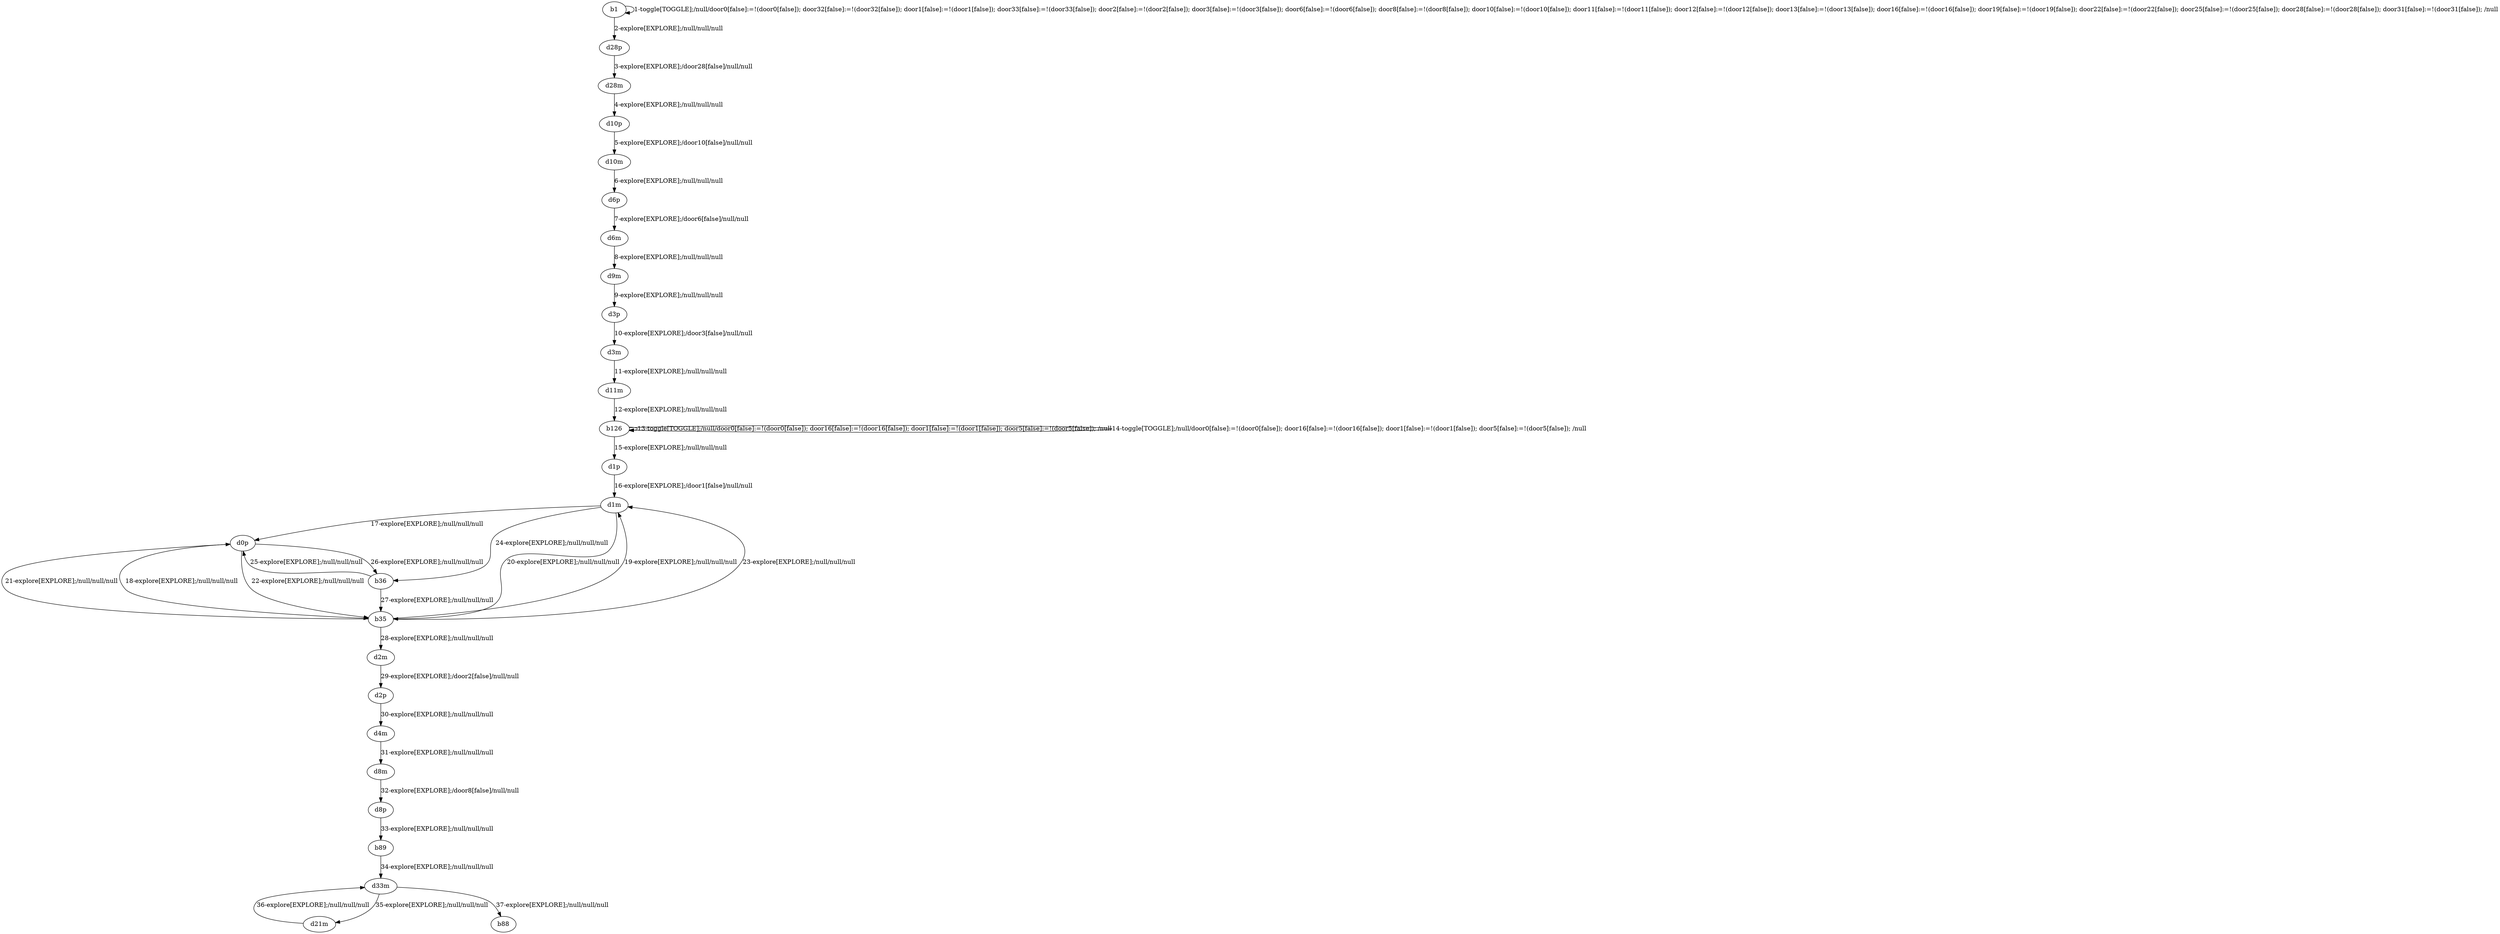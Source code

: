 # Total number of goals covered by this test: 1
# d33m --> b88

digraph g {
"b1" -> "b1" [label = "1-toggle[TOGGLE];/null/door0[false]:=!(door0[false]); door32[false]:=!(door32[false]); door1[false]:=!(door1[false]); door33[false]:=!(door33[false]); door2[false]:=!(door2[false]); door3[false]:=!(door3[false]); door6[false]:=!(door6[false]); door8[false]:=!(door8[false]); door10[false]:=!(door10[false]); door11[false]:=!(door11[false]); door12[false]:=!(door12[false]); door13[false]:=!(door13[false]); door16[false]:=!(door16[false]); door19[false]:=!(door19[false]); door22[false]:=!(door22[false]); door25[false]:=!(door25[false]); door28[false]:=!(door28[false]); door31[false]:=!(door31[false]); /null"];
"b1" -> "d28p" [label = "2-explore[EXPLORE];/null/null/null"];
"d28p" -> "d28m" [label = "3-explore[EXPLORE];/door28[false]/null/null"];
"d28m" -> "d10p" [label = "4-explore[EXPLORE];/null/null/null"];
"d10p" -> "d10m" [label = "5-explore[EXPLORE];/door10[false]/null/null"];
"d10m" -> "d6p" [label = "6-explore[EXPLORE];/null/null/null"];
"d6p" -> "d6m" [label = "7-explore[EXPLORE];/door6[false]/null/null"];
"d6m" -> "d9m" [label = "8-explore[EXPLORE];/null/null/null"];
"d9m" -> "d3p" [label = "9-explore[EXPLORE];/null/null/null"];
"d3p" -> "d3m" [label = "10-explore[EXPLORE];/door3[false]/null/null"];
"d3m" -> "d11m" [label = "11-explore[EXPLORE];/null/null/null"];
"d11m" -> "b126" [label = "12-explore[EXPLORE];/null/null/null"];
"b126" -> "b126" [label = "13-toggle[TOGGLE];/null/door0[false]:=!(door0[false]); door16[false]:=!(door16[false]); door1[false]:=!(door1[false]); door5[false]:=!(door5[false]); /null"];
"b126" -> "b126" [label = "14-toggle[TOGGLE];/null/door0[false]:=!(door0[false]); door16[false]:=!(door16[false]); door1[false]:=!(door1[false]); door5[false]:=!(door5[false]); /null"];
"b126" -> "d1p" [label = "15-explore[EXPLORE];/null/null/null"];
"d1p" -> "d1m" [label = "16-explore[EXPLORE];/door1[false]/null/null"];
"d1m" -> "d0p" [label = "17-explore[EXPLORE];/null/null/null"];
"d0p" -> "b35" [label = "18-explore[EXPLORE];/null/null/null"];
"b35" -> "d1m" [label = "19-explore[EXPLORE];/null/null/null"];
"d1m" -> "b35" [label = "20-explore[EXPLORE];/null/null/null"];
"b35" -> "d0p" [label = "21-explore[EXPLORE];/null/null/null"];
"d0p" -> "b35" [label = "22-explore[EXPLORE];/null/null/null"];
"b35" -> "d1m" [label = "23-explore[EXPLORE];/null/null/null"];
"d1m" -> "b36" [label = "24-explore[EXPLORE];/null/null/null"];
"b36" -> "d0p" [label = "25-explore[EXPLORE];/null/null/null"];
"d0p" -> "b36" [label = "26-explore[EXPLORE];/null/null/null"];
"b36" -> "b35" [label = "27-explore[EXPLORE];/null/null/null"];
"b35" -> "d2m" [label = "28-explore[EXPLORE];/null/null/null"];
"d2m" -> "d2p" [label = "29-explore[EXPLORE];/door2[false]/null/null"];
"d2p" -> "d4m" [label = "30-explore[EXPLORE];/null/null/null"];
"d4m" -> "d8m" [label = "31-explore[EXPLORE];/null/null/null"];
"d8m" -> "d8p" [label = "32-explore[EXPLORE];/door8[false]/null/null"];
"d8p" -> "b89" [label = "33-explore[EXPLORE];/null/null/null"];
"b89" -> "d33m" [label = "34-explore[EXPLORE];/null/null/null"];
"d33m" -> "d21m" [label = "35-explore[EXPLORE];/null/null/null"];
"d21m" -> "d33m" [label = "36-explore[EXPLORE];/null/null/null"];
"d33m" -> "b88" [label = "37-explore[EXPLORE];/null/null/null"];
}